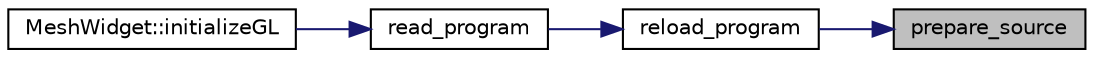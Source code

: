 digraph "prepare_source"
{
 // LATEX_PDF_SIZE
  edge [fontname="Helvetica",fontsize="10",labelfontname="Helvetica",labelfontsize="10"];
  node [fontname="Helvetica",fontsize="10",shape=record];
  rankdir="RL";
  Node1 [label="prepare_source",height=0.2,width=0.4,color="black", fillcolor="grey75", style="filled", fontcolor="black",tooltip=" "];
  Node1 -> Node2 [dir="back",color="midnightblue",fontsize="10",style="solid",fontname="Helvetica"];
  Node2 [label="reload_program",height=0.2,width=0.4,color="black", fillcolor="white", style="filled",URL="$shader-api_8cpp.html#ab0906abeee83bcb28874b8758423c558",tooltip=" "];
  Node2 -> Node3 [dir="back",color="midnightblue",fontsize="10",style="solid",fontname="Helvetica"];
  Node3 [label="read_program",height=0.2,width=0.4,color="black", fillcolor="white", style="filled",URL="$shader-api_8cpp.html#a12fb5314d4690f49fc42abd1767d2a68",tooltip=" "];
  Node3 -> Node4 [dir="back",color="midnightblue",fontsize="10",style="solid",fontname="Helvetica"];
  Node4 [label="MeshWidget::initializeGL",height=0.2,width=0.4,color="black", fillcolor="white", style="filled",URL="$class_mesh_widget.html#a7e1660885be499030bbf9bed27a33749",tooltip="Initialize OpenGL, shaders and a camera centered at origin."];
}
